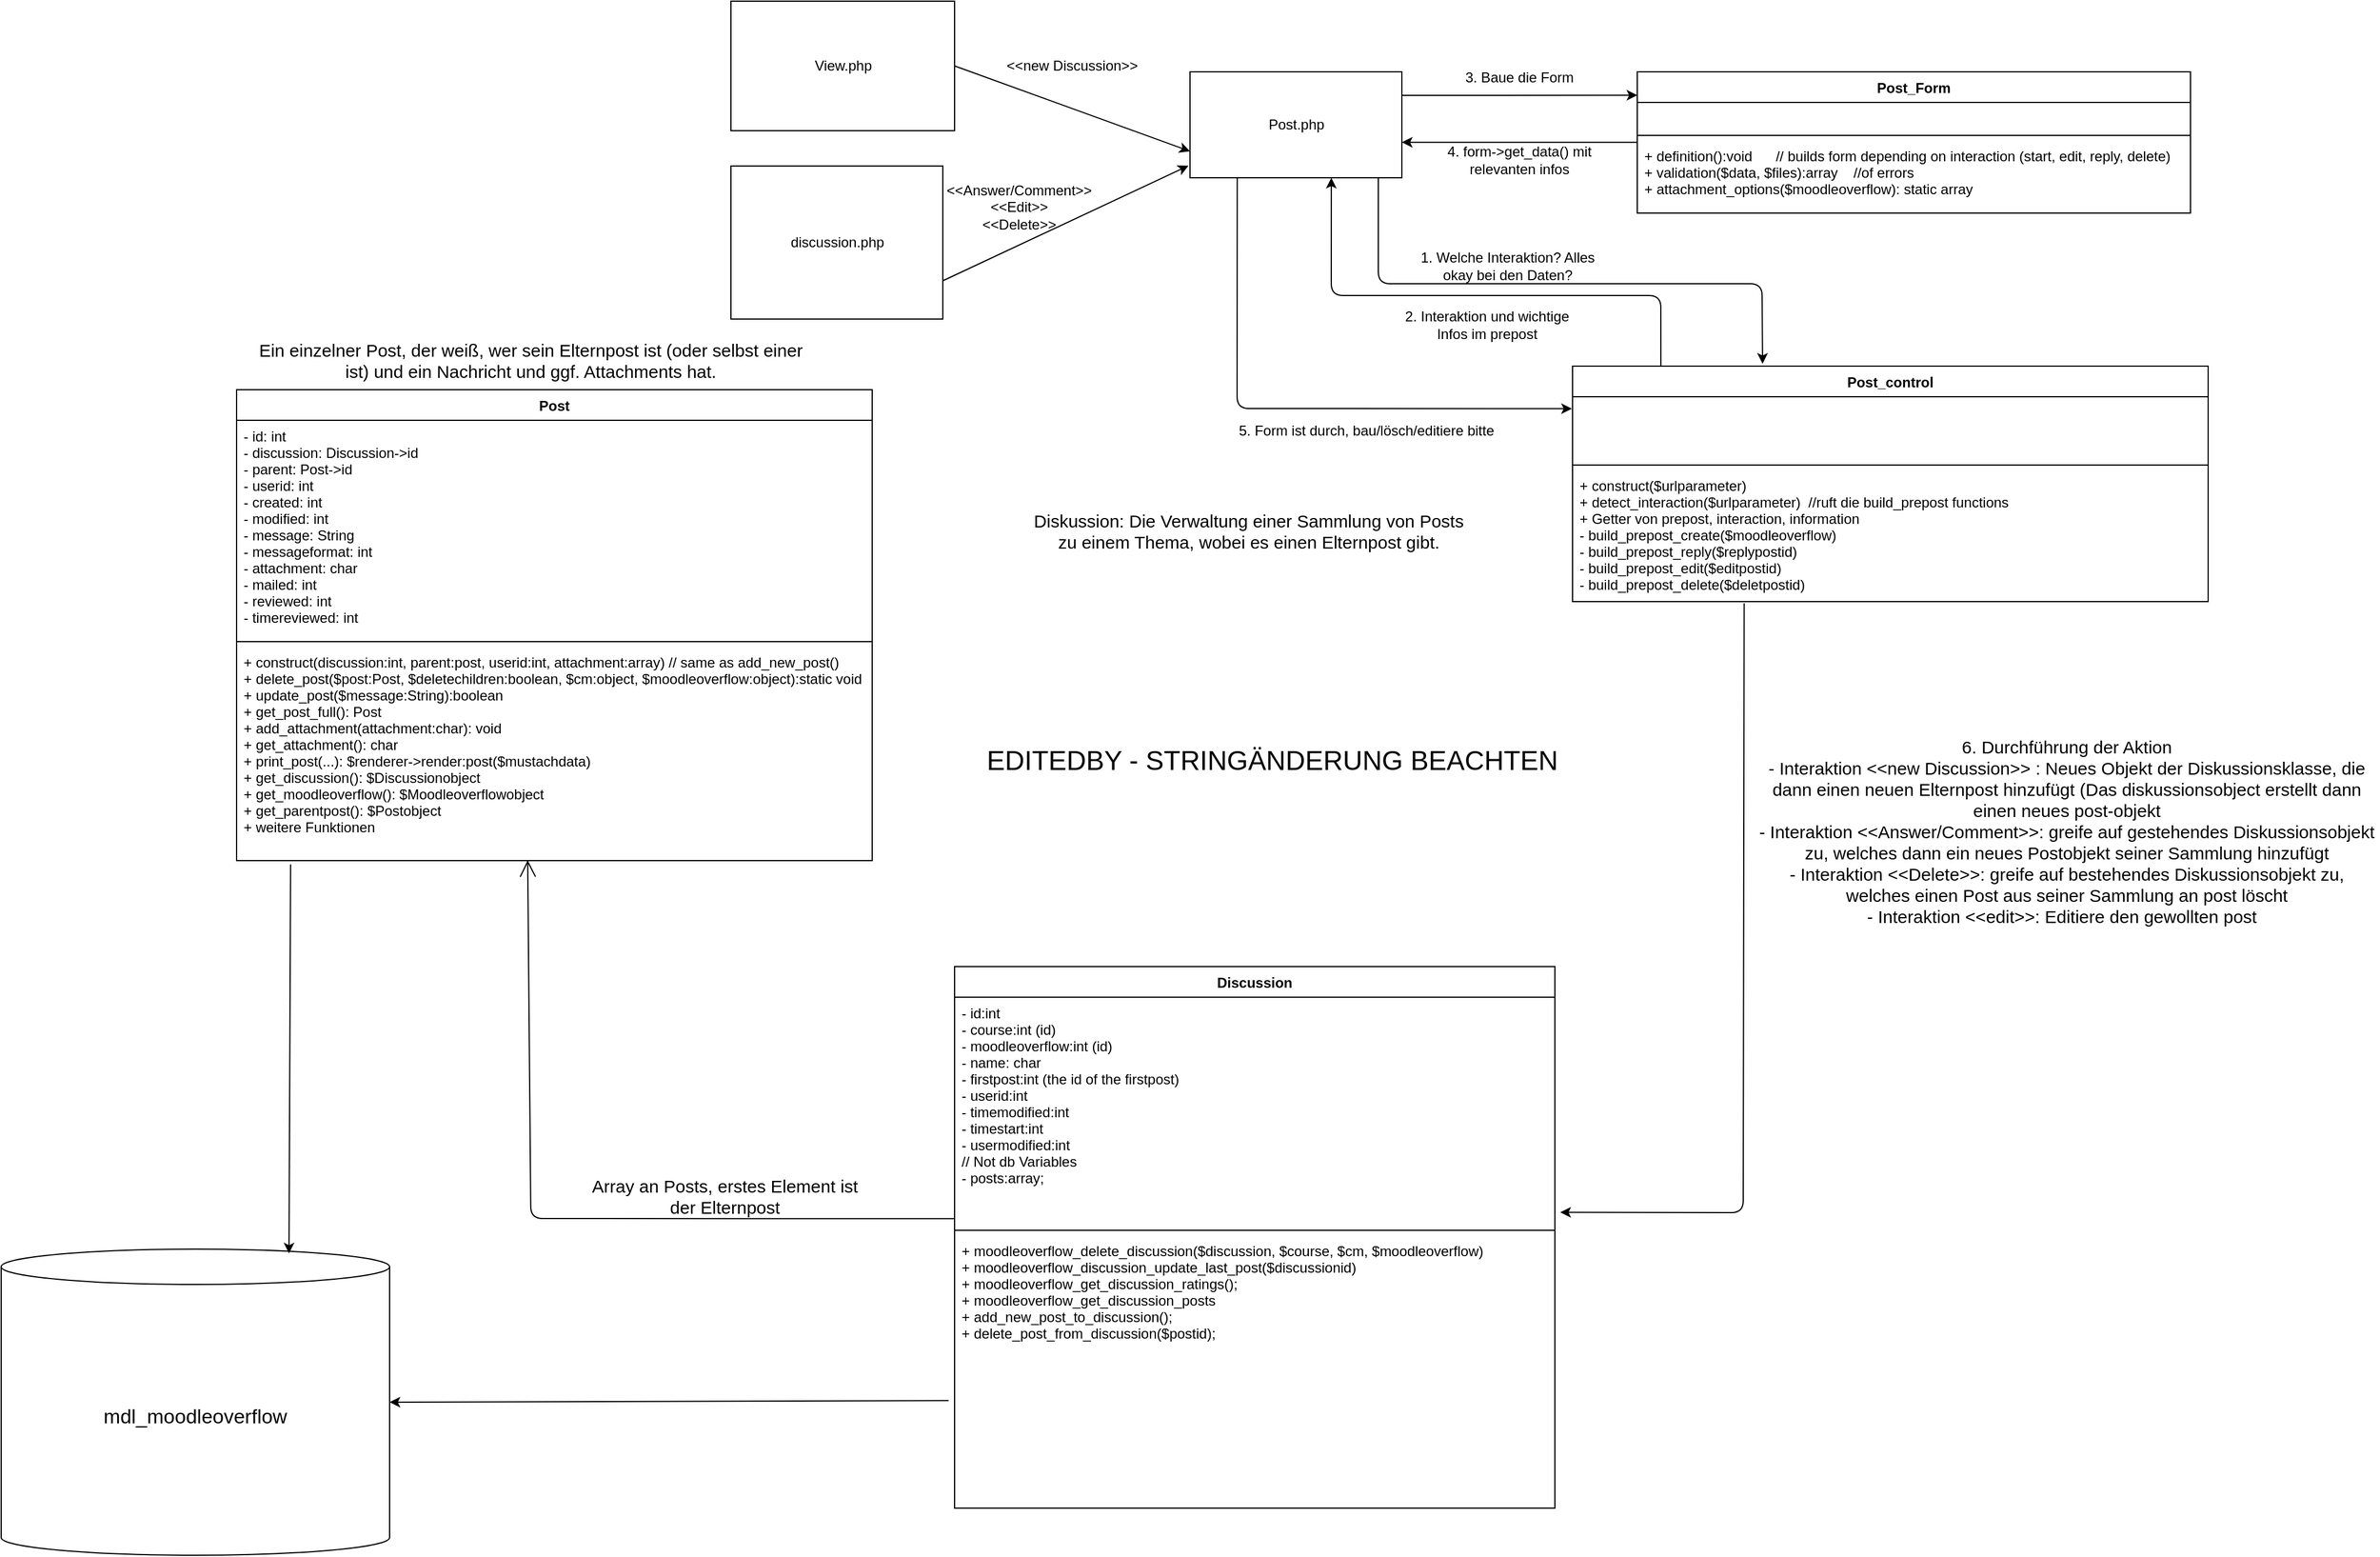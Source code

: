 <mxfile>
    <diagram id="Ocp_CnXS0HLAeEA8QY45" name="Page-1">
        <mxGraphModel dx="3293" dy="2243" grid="1" gridSize="10" guides="1" tooltips="1" connect="1" arrows="1" fold="1" page="1" pageScale="1" pageWidth="1100" pageHeight="850" math="0" shadow="0">
            <root>
                <mxCell id="0"/>
                <mxCell id="1" parent="0"/>
                <mxCell id="2" value="Post" style="swimlane;fontStyle=1;align=center;verticalAlign=top;childLayout=stackLayout;horizontal=1;startSize=26;horizontalStack=0;resizeParent=1;resizeParentMax=0;resizeLast=0;collapsible=1;marginBottom=0;" parent="1" vertex="1">
                    <mxGeometry x="-570" y="290" width="540" height="400" as="geometry">
                        <mxRectangle x="-140" y="-60" width="70" height="30" as="alternateBounds"/>
                    </mxGeometry>
                </mxCell>
                <mxCell id="3" value="- id: int&#10;- discussion: Discussion-&gt;id&#10;- parent: Post-&gt;id&#10;- userid: int&#10;- created: int&#10;- modified: int&#10;- message: String&#10;- messageformat: int&#10;- attachment: char&#10;- mailed: int&#10;- reviewed: int &#10;- timereviewed: int" style="text;strokeColor=none;fillColor=none;align=left;verticalAlign=top;spacingLeft=4;spacingRight=4;overflow=hidden;rotatable=0;points=[[0,0.5],[1,0.5]];portConstraint=eastwest;" parent="2" vertex="1">
                    <mxGeometry y="26" width="540" height="184" as="geometry"/>
                </mxCell>
                <mxCell id="4" value="" style="line;strokeWidth=1;fillColor=none;align=left;verticalAlign=middle;spacingTop=-1;spacingLeft=3;spacingRight=3;rotatable=0;labelPosition=right;points=[];portConstraint=eastwest;strokeColor=inherit;" parent="2" vertex="1">
                    <mxGeometry y="210" width="540" height="8" as="geometry"/>
                </mxCell>
                <mxCell id="5" value="+ construct(discussion:int, parent:post, userid:int, attachment:array) // same as add_new_post()&#10;+ delete_post($post:Post, $deletechildren:boolean, $cm:object, $moodleoverflow:object):static void&#10;+ update_post($message:String):boolean&#10;+ get_post_full(): Post&#10;+ add_attachment(attachment:char): void&#10;+ get_attachment(): char&#10;+ print_post(...): $renderer-&gt;render:post($mustachdata)&#10;+ get_discussion(): $Discussionobject&#10;+ get_moodleoverflow(): $Moodleoverflowobject&#10;+ get_parentpost(): $Postobject&#10;+ weitere Funktionen" style="text;strokeColor=none;fillColor=none;align=left;verticalAlign=top;spacingLeft=4;spacingRight=4;overflow=hidden;rotatable=0;points=[[0,0.5],[1,0.5]];portConstraint=eastwest;" parent="2" vertex="1">
                    <mxGeometry y="218" width="540" height="182" as="geometry"/>
                </mxCell>
                <mxCell id="6" value="Post_Form" style="swimlane;fontStyle=1;align=center;verticalAlign=top;childLayout=stackLayout;horizontal=1;startSize=26;horizontalStack=0;resizeParent=1;resizeParentMax=0;resizeLast=0;collapsible=1;marginBottom=0;" parent="1" vertex="1">
                    <mxGeometry x="620" y="20" width="470" height="120" as="geometry"/>
                </mxCell>
                <mxCell id="7" value=" &#10;" style="text;strokeColor=none;fillColor=none;align=left;verticalAlign=top;spacingLeft=4;spacingRight=4;overflow=hidden;rotatable=0;points=[[0,0.5],[1,0.5]];portConstraint=eastwest;" parent="6" vertex="1">
                    <mxGeometry y="26" width="470" height="24" as="geometry"/>
                </mxCell>
                <mxCell id="8" value="" style="line;strokeWidth=1;fillColor=none;align=left;verticalAlign=middle;spacingTop=-1;spacingLeft=3;spacingRight=3;rotatable=0;labelPosition=right;points=[];portConstraint=eastwest;strokeColor=inherit;" parent="6" vertex="1">
                    <mxGeometry y="50" width="470" height="8" as="geometry"/>
                </mxCell>
                <mxCell id="9" value="+ definition():void      // builds form depending on interaction (start, edit, reply, delete)&#10;+ validation($data, $files):array    //of errors&#10;+ attachment_options($moodleoverflow): static array" style="text;strokeColor=none;fillColor=none;align=left;verticalAlign=top;spacingLeft=4;spacingRight=4;overflow=hidden;rotatable=0;points=[[0,0.5],[1,0.5]];portConstraint=eastwest;" parent="6" vertex="1">
                    <mxGeometry y="58" width="470" height="62" as="geometry"/>
                </mxCell>
                <mxCell id="10" style="edgeStyle=none;html=1;entryX=0;entryY=0.166;entryDx=0;entryDy=0;entryPerimeter=0;" parent="1" target="6" edge="1">
                    <mxGeometry relative="1" as="geometry">
                        <mxPoint x="420" y="40" as="sourcePoint"/>
                    </mxGeometry>
                </mxCell>
                <mxCell id="11" value="Post.php&lt;br&gt;" style="html=1;dropTarget=0;" parent="1" vertex="1">
                    <mxGeometry x="240" y="20" width="180" height="90" as="geometry"/>
                </mxCell>
                <mxCell id="13" value="" style="endArrow=classic;html=1;exitX=0.001;exitY=0.03;exitDx=0;exitDy=0;exitPerimeter=0;entryX=1;entryY=0.665;entryDx=0;entryDy=0;entryPerimeter=0;" parent="1" source="9" target="11" edge="1">
                    <mxGeometry width="50" height="50" relative="1" as="geometry">
                        <mxPoint x="580" y="150" as="sourcePoint"/>
                        <mxPoint x="630" y="100" as="targetPoint"/>
                    </mxGeometry>
                </mxCell>
                <mxCell id="14" value="" style="endArrow=classic;html=1;exitX=0.223;exitY=0.998;exitDx=0;exitDy=0;exitPerimeter=0;entryX=-0.001;entryY=0.188;entryDx=0;entryDy=0;entryPerimeter=0;" parent="1" source="11" target="19" edge="1">
                    <mxGeometry width="50" height="50" relative="1" as="geometry">
                        <mxPoint x="330" y="330" as="sourcePoint"/>
                        <mxPoint x="310" y="230" as="targetPoint"/>
                        <Array as="points">
                            <mxPoint x="280" y="306"/>
                        </Array>
                    </mxGeometry>
                </mxCell>
                <mxCell id="15" value="3. Baue die Form" style="text;html=1;strokeColor=none;fillColor=none;align=center;verticalAlign=middle;whiteSpace=wrap;rounded=0;" parent="1" vertex="1">
                    <mxGeometry x="430" y="10" width="180" height="30" as="geometry"/>
                </mxCell>
                <mxCell id="16" value="4. form-&amp;gt;get_data() mit relevanten infos" style="text;html=1;strokeColor=none;fillColor=none;align=center;verticalAlign=middle;whiteSpace=wrap;rounded=0;" parent="1" vertex="1">
                    <mxGeometry x="445" y="80" width="150" height="30" as="geometry"/>
                </mxCell>
                <mxCell id="17" value="5. Form ist durch, bau/lösch/editiere bitte" style="text;html=1;strokeColor=none;fillColor=none;align=center;verticalAlign=middle;whiteSpace=wrap;rounded=0;" parent="1" vertex="1">
                    <mxGeometry x="270" y="310" width="240" height="30" as="geometry"/>
                </mxCell>
                <mxCell id="18" value="Post_control" style="swimlane;fontStyle=1;align=center;verticalAlign=top;childLayout=stackLayout;horizontal=1;startSize=26;horizontalStack=0;resizeParent=1;resizeParentMax=0;resizeLast=0;collapsible=1;marginBottom=0;" parent="1" vertex="1">
                    <mxGeometry x="565" y="270" width="540" height="200" as="geometry">
                        <mxRectangle x="-140" y="-60" width="70" height="30" as="alternateBounds"/>
                    </mxGeometry>
                </mxCell>
                <mxCell id="19" value="  " style="text;strokeColor=none;fillColor=none;align=left;verticalAlign=top;spacingLeft=4;spacingRight=4;overflow=hidden;rotatable=0;points=[[0,0.5],[1,0.5]];portConstraint=eastwest;" parent="18" vertex="1">
                    <mxGeometry y="26" width="540" height="54" as="geometry"/>
                </mxCell>
                <mxCell id="20" value="" style="line;strokeWidth=1;fillColor=none;align=left;verticalAlign=middle;spacingTop=-1;spacingLeft=3;spacingRight=3;rotatable=0;labelPosition=right;points=[];portConstraint=eastwest;strokeColor=inherit;" parent="18" vertex="1">
                    <mxGeometry y="80" width="540" height="8" as="geometry"/>
                </mxCell>
                <mxCell id="21" value="+ construct($urlparameter)&#10;+ detect_interaction($urlparameter)  //ruft die build_prepost functions&#10;+ Getter von prepost, interaction, information&#10;- build_prepost_create($moodleoverflow)&#10;- build_prepost_reply($replypostid)&#10;- build_prepost_edit($editpostid)&#10;- build_prepost_delete($deletpostid)" style="text;strokeColor=none;fillColor=none;align=left;verticalAlign=top;spacingLeft=4;spacingRight=4;overflow=hidden;rotatable=0;points=[[0,0.5],[1,0.5]];portConstraint=eastwest;" parent="18" vertex="1">
                    <mxGeometry y="88" width="540" height="112" as="geometry"/>
                </mxCell>
                <mxCell id="22" value="" style="endArrow=classic;html=1;entryX=0.299;entryY=-0.01;entryDx=0;entryDy=0;entryPerimeter=0;" parent="1" target="18" edge="1">
                    <mxGeometry width="50" height="50" relative="1" as="geometry">
                        <mxPoint x="400" y="110" as="sourcePoint"/>
                        <mxPoint x="570" y="200" as="targetPoint"/>
                        <Array as="points">
                            <mxPoint x="400" y="200"/>
                            <mxPoint x="726" y="200"/>
                        </Array>
                    </mxGeometry>
                </mxCell>
                <mxCell id="23" value="1. Welche Interaktion? Alles okay bei den Daten?" style="text;html=1;strokeColor=none;fillColor=none;align=center;verticalAlign=middle;whiteSpace=wrap;rounded=0;" parent="1" vertex="1">
                    <mxGeometry x="430" y="170" width="160" height="30" as="geometry"/>
                </mxCell>
                <mxCell id="24" value="" style="endArrow=classic;html=1;entryX=0.667;entryY=1;entryDx=0;entryDy=0;entryPerimeter=0;exitX=0.139;exitY=0;exitDx=0;exitDy=0;exitPerimeter=0;" parent="1" source="18" target="11" edge="1">
                    <mxGeometry width="50" height="50" relative="1" as="geometry">
                        <mxPoint x="600" y="270" as="sourcePoint"/>
                        <mxPoint x="651.46" y="278.0" as="targetPoint"/>
                        <Array as="points">
                            <mxPoint x="640" y="210"/>
                            <mxPoint x="360" y="210"/>
                        </Array>
                    </mxGeometry>
                </mxCell>
                <mxCell id="25" value="2. Interaktion und wichtige Infos im prepost" style="text;html=1;strokeColor=none;fillColor=none;align=center;verticalAlign=middle;whiteSpace=wrap;rounded=0;" parent="1" vertex="1">
                    <mxGeometry x="420" y="220" width="145" height="30" as="geometry"/>
                </mxCell>
                <mxCell id="28" value="Discussion" style="swimlane;fontStyle=1;align=center;verticalAlign=top;childLayout=stackLayout;horizontal=1;startSize=26;horizontalStack=0;resizeParent=1;resizeParentMax=0;resizeLast=0;collapsible=1;marginBottom=0;" parent="1" vertex="1">
                    <mxGeometry x="40" y="780" width="510" height="460" as="geometry"/>
                </mxCell>
                <mxCell id="29" value="- id:int&#10;- course:int (id)&#10;- moodleoverflow:int (id)&#10;- name: char&#10;- firstpost:int (the id of the firstpost)&#10;- userid:int&#10;- timemodified:int&#10;- timestart:int&#10;- usermodified:int&#10;// Not db Variables&#10;- posts:array;" style="text;strokeColor=none;fillColor=none;align=left;verticalAlign=top;spacingLeft=4;spacingRight=4;overflow=hidden;rotatable=0;points=[[0,0.5],[1,0.5]];portConstraint=eastwest;" parent="28" vertex="1">
                    <mxGeometry y="26" width="510" height="194" as="geometry"/>
                </mxCell>
                <mxCell id="30" value="" style="line;strokeWidth=1;fillColor=none;align=left;verticalAlign=middle;spacingTop=-1;spacingLeft=3;spacingRight=3;rotatable=0;labelPosition=right;points=[];portConstraint=eastwest;strokeColor=inherit;" parent="28" vertex="1">
                    <mxGeometry y="220" width="510" height="8" as="geometry"/>
                </mxCell>
                <mxCell id="31" value="+ moodleoverflow_delete_discussion($discussion, $course, $cm, $moodleoverflow)&#10;+ moodleoverflow_discussion_update_last_post($discussionid)&#10;+ moodleoverflow_get_discussion_ratings();&#10;+ moodleoverflow_get_discussion_posts&#10;+ add_new_post_to_discussion();&#10;+ delete_post_from_discussion($postid);" style="text;strokeColor=none;fillColor=none;align=left;verticalAlign=top;spacingLeft=4;spacingRight=4;overflow=hidden;rotatable=0;points=[[0,0.5],[1,0.5]];portConstraint=eastwest;" parent="28" vertex="1">
                    <mxGeometry y="228" width="510" height="232" as="geometry"/>
                </mxCell>
                <mxCell id="32" value="discussion.php" style="html=1;" parent="1" vertex="1">
                    <mxGeometry x="-150" y="100" width="180" height="130" as="geometry"/>
                </mxCell>
                <mxCell id="33" value="" style="endArrow=open;endFill=1;endSize=12;html=1;exitX=-0.001;exitY=0.97;exitDx=0;exitDy=0;exitPerimeter=0;entryX=0.458;entryY=0.998;entryDx=0;entryDy=0;entryPerimeter=0;" parent="1" source="29" target="5" edge="1">
                    <mxGeometry width="160" relative="1" as="geometry">
                        <mxPoint x="-480" y="70" as="sourcePoint"/>
                        <mxPoint x="-600" y="220" as="targetPoint"/>
                        <Array as="points">
                            <mxPoint x="-320" y="994"/>
                        </Array>
                    </mxGeometry>
                </mxCell>
                <mxCell id="34" value="View.php" style="html=1;" parent="1" vertex="1">
                    <mxGeometry x="-150" y="-40" width="190" height="110" as="geometry"/>
                </mxCell>
                <mxCell id="35" value="" style="endArrow=classic;html=1;exitX=1;exitY=0.5;exitDx=0;exitDy=0;entryX=0;entryY=0.75;entryDx=0;entryDy=0;" parent="1" source="34" target="11" edge="1">
                    <mxGeometry width="50" height="50" relative="1" as="geometry">
                        <mxPoint x="220" y="20" as="sourcePoint"/>
                        <mxPoint x="270" y="-30" as="targetPoint"/>
                    </mxGeometry>
                </mxCell>
                <mxCell id="36" value="&amp;lt;&amp;lt;new Discussion&amp;gt;&amp;gt;" style="text;html=1;strokeColor=none;fillColor=none;align=center;verticalAlign=middle;whiteSpace=wrap;rounded=0;" parent="1" vertex="1">
                    <mxGeometry x="50" width="180" height="30" as="geometry"/>
                </mxCell>
                <mxCell id="37" value="" style="endArrow=classic;html=1;exitX=1;exitY=0.75;exitDx=0;exitDy=0;entryX=-0.007;entryY=0.886;entryDx=0;entryDy=0;entryPerimeter=0;" parent="1" source="32" target="11" edge="1">
                    <mxGeometry width="50" height="50" relative="1" as="geometry">
                        <mxPoint x="260" y="200" as="sourcePoint"/>
                        <mxPoint x="310" y="150" as="targetPoint"/>
                    </mxGeometry>
                </mxCell>
                <mxCell id="38" value="&amp;lt;&amp;lt;Answer/Comment&amp;gt;&amp;gt;&lt;br&gt;&amp;lt;&amp;lt;Edit&amp;gt;&amp;gt;&lt;br&gt;&amp;lt;&amp;lt;Delete&amp;gt;&amp;gt;" style="text;html=1;strokeColor=none;fillColor=none;align=center;verticalAlign=middle;whiteSpace=wrap;rounded=0;" parent="1" vertex="1">
                    <mxGeometry x="30" y="110" width="130" height="50" as="geometry"/>
                </mxCell>
                <mxCell id="39" value="&lt;font style=&quot;font-size: 15px;&quot;&gt;Diskussion: Die Verwaltung einer Sammlung von Posts zu einem Thema, wobei es einen Elternpost gibt.&lt;/font&gt;" style="text;html=1;strokeColor=none;fillColor=none;align=center;verticalAlign=middle;whiteSpace=wrap;rounded=0;" parent="1" vertex="1">
                    <mxGeometry x="100" y="395" width="380" height="30" as="geometry"/>
                </mxCell>
                <mxCell id="40" value="Ein einzelner Post, der weiß, wer sein Elternpost ist (oder selbst einer ist) und ein Nachricht und ggf. Attachments hat." style="text;html=1;strokeColor=none;fillColor=none;align=center;verticalAlign=middle;whiteSpace=wrap;rounded=0;fontSize=15;" parent="1" vertex="1">
                    <mxGeometry x="-560" y="250" width="480" height="30" as="geometry"/>
                </mxCell>
                <mxCell id="41" value="" style="endArrow=classic;html=1;fontSize=15;exitX=0.27;exitY=1.012;exitDx=0;exitDy=0;exitPerimeter=0;entryX=1.009;entryY=0.942;entryDx=0;entryDy=0;entryPerimeter=0;" parent="1" source="21" target="29" edge="1">
                    <mxGeometry width="50" height="50" relative="1" as="geometry">
                        <mxPoint x="610" y="510" as="sourcePoint"/>
                        <mxPoint x="710" y="1040" as="targetPoint"/>
                        <Array as="points">
                            <mxPoint x="710" y="989"/>
                        </Array>
                    </mxGeometry>
                </mxCell>
                <mxCell id="42" value="6. Durchführung der Aktion&lt;br&gt;- Interaktion &amp;lt;&amp;lt;new Discussion&amp;gt;&amp;gt; : Neues Objekt der Diskussionsklasse, die dann einen neuen Elternpost hinzufügt (Das diskussionsobject erstellt dann einen neues post-objekt&lt;br&gt;- Interaktion &amp;lt;&amp;lt;Answer/Comment&amp;gt;&amp;gt;: greife auf gestehendes Diskussionsobjekt zu, welches dann ein neues Postobjekt seiner Sammlung hinzufügt&lt;br&gt;- Interaktion &amp;lt;&amp;lt;Delete&amp;gt;&amp;gt;: greife auf bestehendes Diskussionsobjekt zu, welches einen Post aus seiner Sammlung an post löscht&lt;br&gt;- Interaktion &amp;lt;&amp;lt;edit&amp;gt;&amp;gt;: Editiere den gewollten post&amp;nbsp;&amp;nbsp;" style="text;html=1;strokeColor=none;fillColor=none;align=center;verticalAlign=middle;whiteSpace=wrap;rounded=0;fontSize=15;" parent="1" vertex="1">
                    <mxGeometry x="720" y="500" width="530" height="330" as="geometry"/>
                </mxCell>
                <mxCell id="43" value="Array an Posts, erstes Element ist der Elternpost" style="text;html=1;strokeColor=none;fillColor=none;align=center;verticalAlign=middle;whiteSpace=wrap;rounded=0;fontSize=15;" parent="1" vertex="1">
                    <mxGeometry x="-280" y="960" width="250" height="30" as="geometry"/>
                </mxCell>
                <mxCell id="44" value="&lt;font style=&quot;font-size: 17px;&quot;&gt;mdl_moodleoverflow&lt;/font&gt;" style="shape=cylinder3;whiteSpace=wrap;html=1;boundedLbl=1;backgroundOutline=1;size=15;" parent="1" vertex="1">
                    <mxGeometry x="-770" y="1020" width="330" height="260" as="geometry"/>
                </mxCell>
                <mxCell id="45" value="" style="endArrow=classic;html=1;fontSize=17;exitX=-0.01;exitY=0.606;exitDx=0;exitDy=0;exitPerimeter=0;entryX=1;entryY=0.5;entryDx=0;entryDy=0;entryPerimeter=0;" parent="1" source="31" target="44" edge="1">
                    <mxGeometry width="50" height="50" relative="1" as="geometry">
                        <mxPoint x="-270" y="980" as="sourcePoint"/>
                        <mxPoint x="-220" y="930" as="targetPoint"/>
                    </mxGeometry>
                </mxCell>
                <mxCell id="46" value="" style="endArrow=classic;html=1;fontSize=17;entryX=0.741;entryY=0.014;entryDx=0;entryDy=0;entryPerimeter=0;exitX=0.085;exitY=1.018;exitDx=0;exitDy=0;exitPerimeter=0;" parent="1" source="5" target="44" edge="1">
                    <mxGeometry width="50" height="50" relative="1" as="geometry">
                        <mxPoint x="-520" y="700" as="sourcePoint"/>
                        <mxPoint x="-220" y="930" as="targetPoint"/>
                    </mxGeometry>
                </mxCell>
                <mxCell id="47" value="&lt;font style=&quot;font-size: 23px;&quot;&gt;EDITEDBY - STRINGÄNDERUNG BEACHTEN&lt;/font&gt;" style="text;html=1;strokeColor=none;fillColor=none;align=center;verticalAlign=middle;whiteSpace=wrap;rounded=0;" vertex="1" parent="1">
                    <mxGeometry x="50" y="590" width="520" height="30" as="geometry"/>
                </mxCell>
            </root>
        </mxGraphModel>
    </diagram>
</mxfile>
